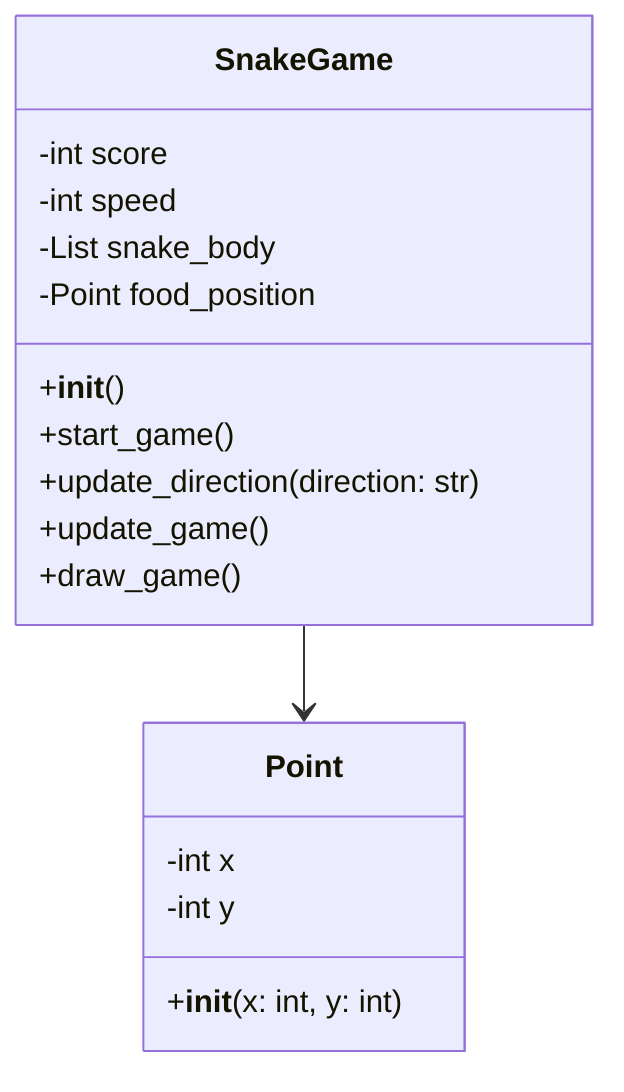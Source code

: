 classDiagram
    class SnakeGame {
        -int score
        -int speed
        -List<Point> snake_body
        -Point food_position
        +__init__()
        +start_game()
        +update_direction(direction: str)
        +update_game()
        +draw_game()
    }
    class Point {
        -int x
        -int y
        +__init__(x: int, y: int)
    }
    SnakeGame --> Point
